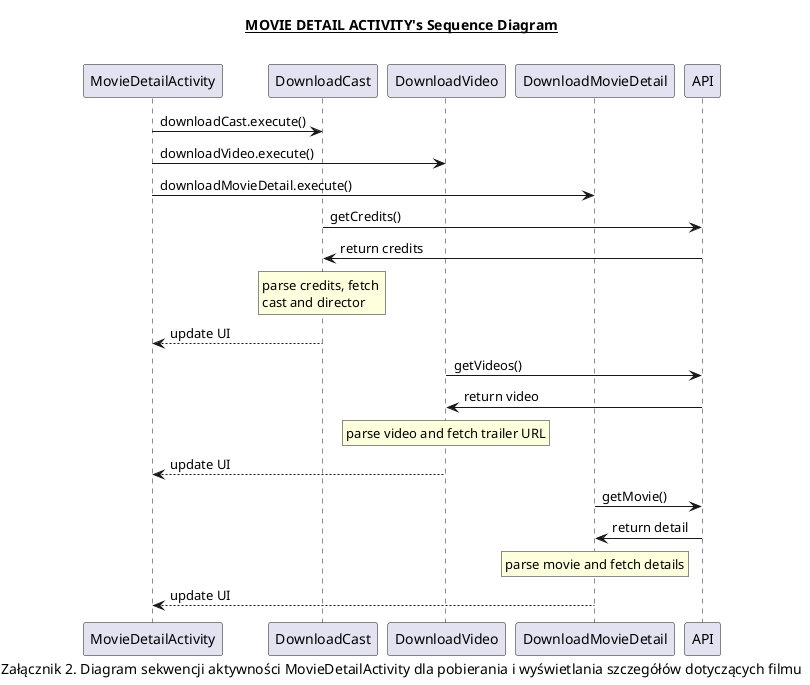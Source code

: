 @startuml

title __MOVIE DETAIL ACTIVITY's Sequence Diagram__\n

caption Załącznik 2. Diagram sekwencji aktywności MovieDetailActivity dla pobierania i wyświetlania szczegółów dotyczących filmu

MovieDetailActivity -> DownloadCast: downloadCast.execute()
MovieDetailActivity -> DownloadVideo: downloadVideo.execute()
MovieDetailActivity -> DownloadMovieDetail: downloadMovieDetail.execute()

DownloadCast -> API: getCredits()
API -> DownloadCast: return credits
rnote over DownloadCast: parse credits, fetch \ncast and director
DownloadCast --> MovieDetailActivity: update UI

DownloadVideo -> API: getVideos()
API -> DownloadVideo: return video
rnote over DownloadVideo: parse video and fetch trailer URL
DownloadVideo --> MovieDetailActivity: update UI

DownloadMovieDetail -> API: getMovie()
API -> DownloadMovieDetail: return detail
rnote over DownloadMovieDetail: parse movie and fetch details
DownloadMovieDetail --> MovieDetailActivity: update UI
@enduml